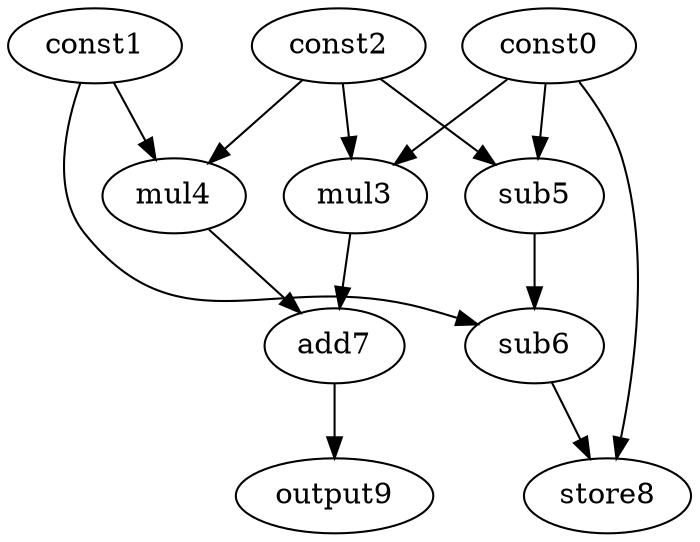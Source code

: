 digraph G { 
const0[opcode=const]; 
const1[opcode=const]; 
const2[opcode=const]; 
mul3[opcode=mul]; 
mul4[opcode=mul]; 
sub5[opcode=sub]; 
sub6[opcode=sub]; 
add7[opcode=add]; 
store8[opcode=store]; 
output9[opcode=output]; 
const0->mul3[operand=0];
const2->mul3[operand=1];
const1->mul4[operand=0];
const2->mul4[operand=1];
const0->sub5[operand=0];
const2->sub5[operand=1];
const1->sub6[operand=0];
sub5->sub6[operand=1];
mul3->add7[operand=0];
mul4->add7[operand=1];
const0->store8[operand=0];
sub6->store8[operand=1];
add7->output9[operand=0];
}
